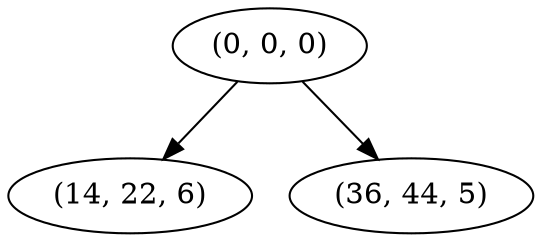 digraph tree {
    "(0, 0, 0)";
    "(14, 22, 6)";
    "(36, 44, 5)";
    "(0, 0, 0)" -> "(14, 22, 6)";
    "(0, 0, 0)" -> "(36, 44, 5)";
}
